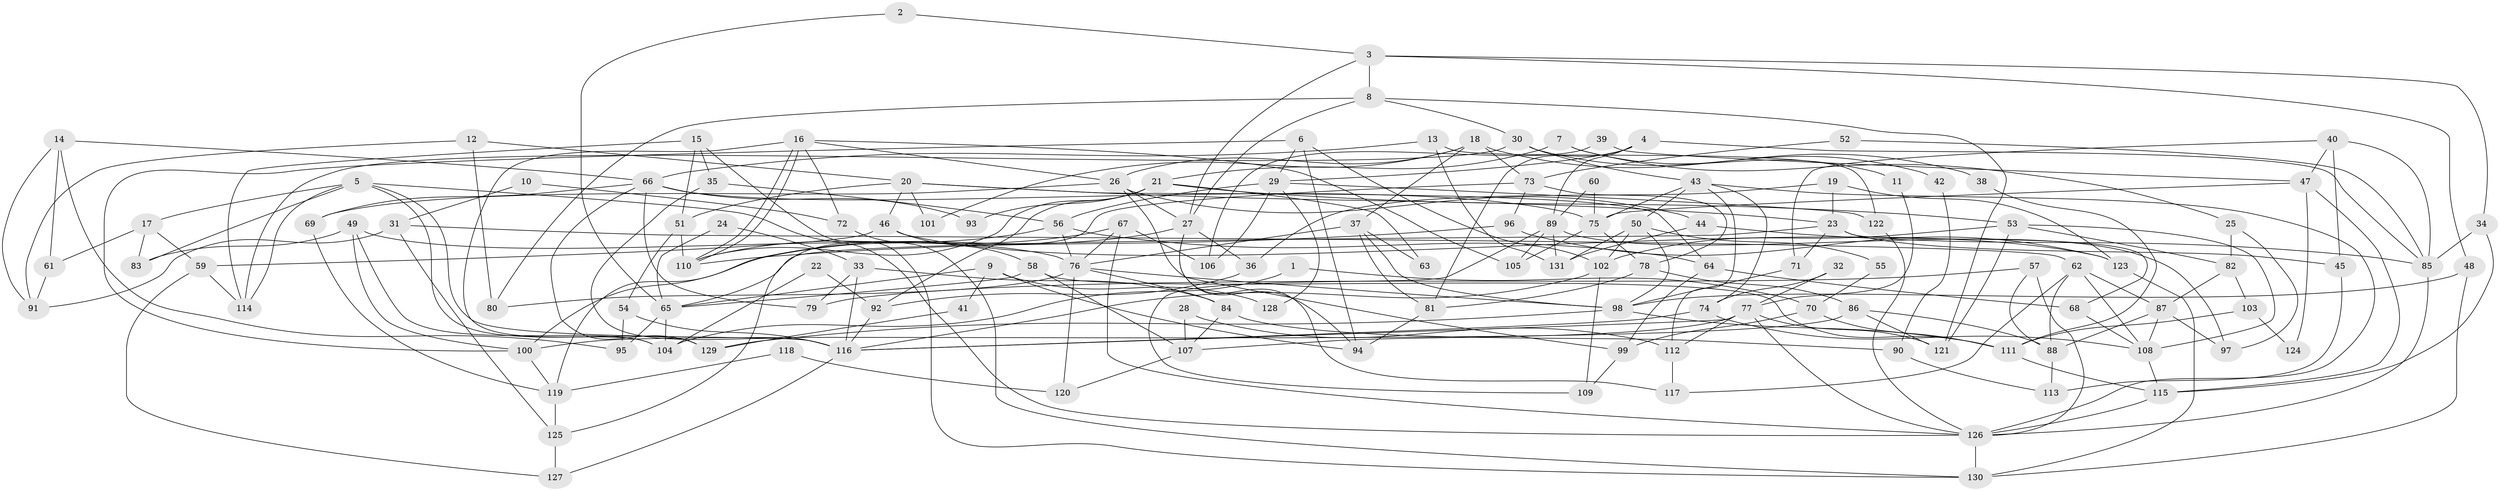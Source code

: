 // coarse degree distribution, {5: 0.11764705882352941, 2: 0.15294117647058825, 9: 0.03529411764705882, 8: 0.07058823529411765, 12: 0.011764705882352941, 6: 0.12941176470588237, 3: 0.17647058823529413, 4: 0.2, 11: 0.03529411764705882, 7: 0.058823529411764705, 10: 0.011764705882352941}
// Generated by graph-tools (version 1.1) at 2025/52/02/27/25 19:52:01]
// undirected, 131 vertices, 262 edges
graph export_dot {
graph [start="1"]
  node [color=gray90,style=filled];
  1;
  2;
  3;
  4;
  5;
  6;
  7;
  8;
  9;
  10;
  11;
  12;
  13;
  14;
  15;
  16;
  17;
  18;
  19;
  20;
  21;
  22;
  23;
  24;
  25;
  26;
  27;
  28;
  29;
  30;
  31;
  32;
  33;
  34;
  35;
  36;
  37;
  38;
  39;
  40;
  41;
  42;
  43;
  44;
  45;
  46;
  47;
  48;
  49;
  50;
  51;
  52;
  53;
  54;
  55;
  56;
  57;
  58;
  59;
  60;
  61;
  62;
  63;
  64;
  65;
  66;
  67;
  68;
  69;
  70;
  71;
  72;
  73;
  74;
  75;
  76;
  77;
  78;
  79;
  80;
  81;
  82;
  83;
  84;
  85;
  86;
  87;
  88;
  89;
  90;
  91;
  92;
  93;
  94;
  95;
  96;
  97;
  98;
  99;
  100;
  101;
  102;
  103;
  104;
  105;
  106;
  107;
  108;
  109;
  110;
  111;
  112;
  113;
  114;
  115;
  116;
  117;
  118;
  119;
  120;
  121;
  122;
  123;
  124;
  125;
  126;
  127;
  128;
  129;
  130;
  131;
  1 -- 104;
  1 -- 70;
  2 -- 65;
  2 -- 3;
  3 -- 34;
  3 -- 8;
  3 -- 27;
  3 -- 48;
  4 -- 81;
  4 -- 85;
  4 -- 29;
  4 -- 89;
  5 -- 129;
  5 -- 116;
  5 -- 17;
  5 -- 83;
  5 -- 114;
  5 -- 126;
  6 -- 102;
  6 -- 100;
  6 -- 29;
  6 -- 94;
  7 -- 25;
  7 -- 21;
  7 -- 11;
  8 -- 27;
  8 -- 30;
  8 -- 80;
  8 -- 121;
  9 -- 65;
  9 -- 94;
  9 -- 41;
  9 -- 128;
  10 -- 31;
  10 -- 72;
  11 -- 77;
  12 -- 80;
  12 -- 91;
  12 -- 20;
  13 -- 122;
  13 -- 131;
  13 -- 66;
  14 -- 95;
  14 -- 66;
  14 -- 61;
  14 -- 91;
  15 -- 51;
  15 -- 130;
  15 -- 35;
  15 -- 114;
  16 -- 110;
  16 -- 110;
  16 -- 26;
  16 -- 72;
  16 -- 104;
  16 -- 105;
  17 -- 83;
  17 -- 59;
  17 -- 61;
  18 -- 73;
  18 -- 26;
  18 -- 37;
  18 -- 38;
  18 -- 101;
  19 -- 123;
  19 -- 23;
  19 -- 36;
  20 -- 46;
  20 -- 23;
  20 -- 51;
  20 -- 64;
  20 -- 101;
  21 -- 53;
  21 -- 92;
  21 -- 63;
  21 -- 93;
  21 -- 110;
  22 -- 92;
  22 -- 104;
  23 -- 71;
  23 -- 45;
  23 -- 65;
  23 -- 68;
  24 -- 33;
  24 -- 65;
  25 -- 82;
  25 -- 97;
  26 -- 99;
  26 -- 27;
  26 -- 44;
  26 -- 69;
  27 -- 100;
  27 -- 36;
  27 -- 94;
  27 -- 117;
  28 -- 112;
  28 -- 107;
  29 -- 56;
  29 -- 106;
  29 -- 122;
  29 -- 128;
  30 -- 43;
  30 -- 114;
  30 -- 42;
  31 -- 91;
  31 -- 62;
  31 -- 125;
  32 -- 74;
  32 -- 77;
  33 -- 79;
  33 -- 84;
  33 -- 116;
  34 -- 85;
  34 -- 115;
  35 -- 56;
  35 -- 116;
  36 -- 92;
  37 -- 76;
  37 -- 63;
  37 -- 81;
  37 -- 98;
  38 -- 111;
  39 -- 106;
  39 -- 47;
  40 -- 85;
  40 -- 47;
  40 -- 45;
  40 -- 71;
  41 -- 129;
  42 -- 90;
  43 -- 74;
  43 -- 126;
  43 -- 50;
  43 -- 75;
  43 -- 112;
  44 -- 131;
  44 -- 85;
  45 -- 113;
  46 -- 59;
  46 -- 123;
  46 -- 58;
  47 -- 115;
  47 -- 75;
  47 -- 124;
  48 -- 98;
  48 -- 130;
  49 -- 76;
  49 -- 100;
  49 -- 83;
  49 -- 104;
  50 -- 98;
  50 -- 55;
  50 -- 102;
  50 -- 131;
  51 -- 110;
  51 -- 54;
  52 -- 73;
  52 -- 85;
  53 -- 108;
  53 -- 102;
  53 -- 82;
  53 -- 121;
  54 -- 116;
  54 -- 95;
  55 -- 70;
  56 -- 110;
  56 -- 64;
  56 -- 76;
  57 -- 88;
  57 -- 126;
  57 -- 79;
  58 -- 65;
  58 -- 107;
  58 -- 111;
  59 -- 114;
  59 -- 127;
  60 -- 75;
  60 -- 89;
  61 -- 91;
  62 -- 117;
  62 -- 88;
  62 -- 87;
  62 -- 108;
  64 -- 68;
  64 -- 99;
  65 -- 104;
  65 -- 95;
  66 -- 69;
  66 -- 75;
  66 -- 79;
  66 -- 93;
  66 -- 129;
  67 -- 126;
  67 -- 76;
  67 -- 106;
  67 -- 119;
  68 -- 108;
  69 -- 119;
  70 -- 111;
  70 -- 99;
  71 -- 98;
  72 -- 130;
  73 -- 125;
  73 -- 78;
  73 -- 96;
  74 -- 116;
  74 -- 108;
  75 -- 78;
  75 -- 105;
  76 -- 98;
  76 -- 80;
  76 -- 84;
  76 -- 120;
  77 -- 116;
  77 -- 121;
  77 -- 107;
  77 -- 112;
  77 -- 126;
  78 -- 81;
  78 -- 86;
  81 -- 94;
  82 -- 87;
  82 -- 103;
  84 -- 107;
  84 -- 90;
  85 -- 126;
  86 -- 121;
  86 -- 88;
  86 -- 100;
  87 -- 108;
  87 -- 88;
  87 -- 97;
  88 -- 113;
  89 -- 105;
  89 -- 97;
  89 -- 109;
  89 -- 131;
  90 -- 113;
  92 -- 116;
  96 -- 110;
  96 -- 123;
  98 -- 111;
  98 -- 129;
  99 -- 109;
  100 -- 119;
  102 -- 116;
  102 -- 109;
  103 -- 111;
  103 -- 124;
  107 -- 120;
  108 -- 115;
  111 -- 115;
  112 -- 117;
  115 -- 126;
  116 -- 127;
  118 -- 119;
  118 -- 120;
  119 -- 125;
  122 -- 126;
  123 -- 130;
  125 -- 127;
  126 -- 130;
}
